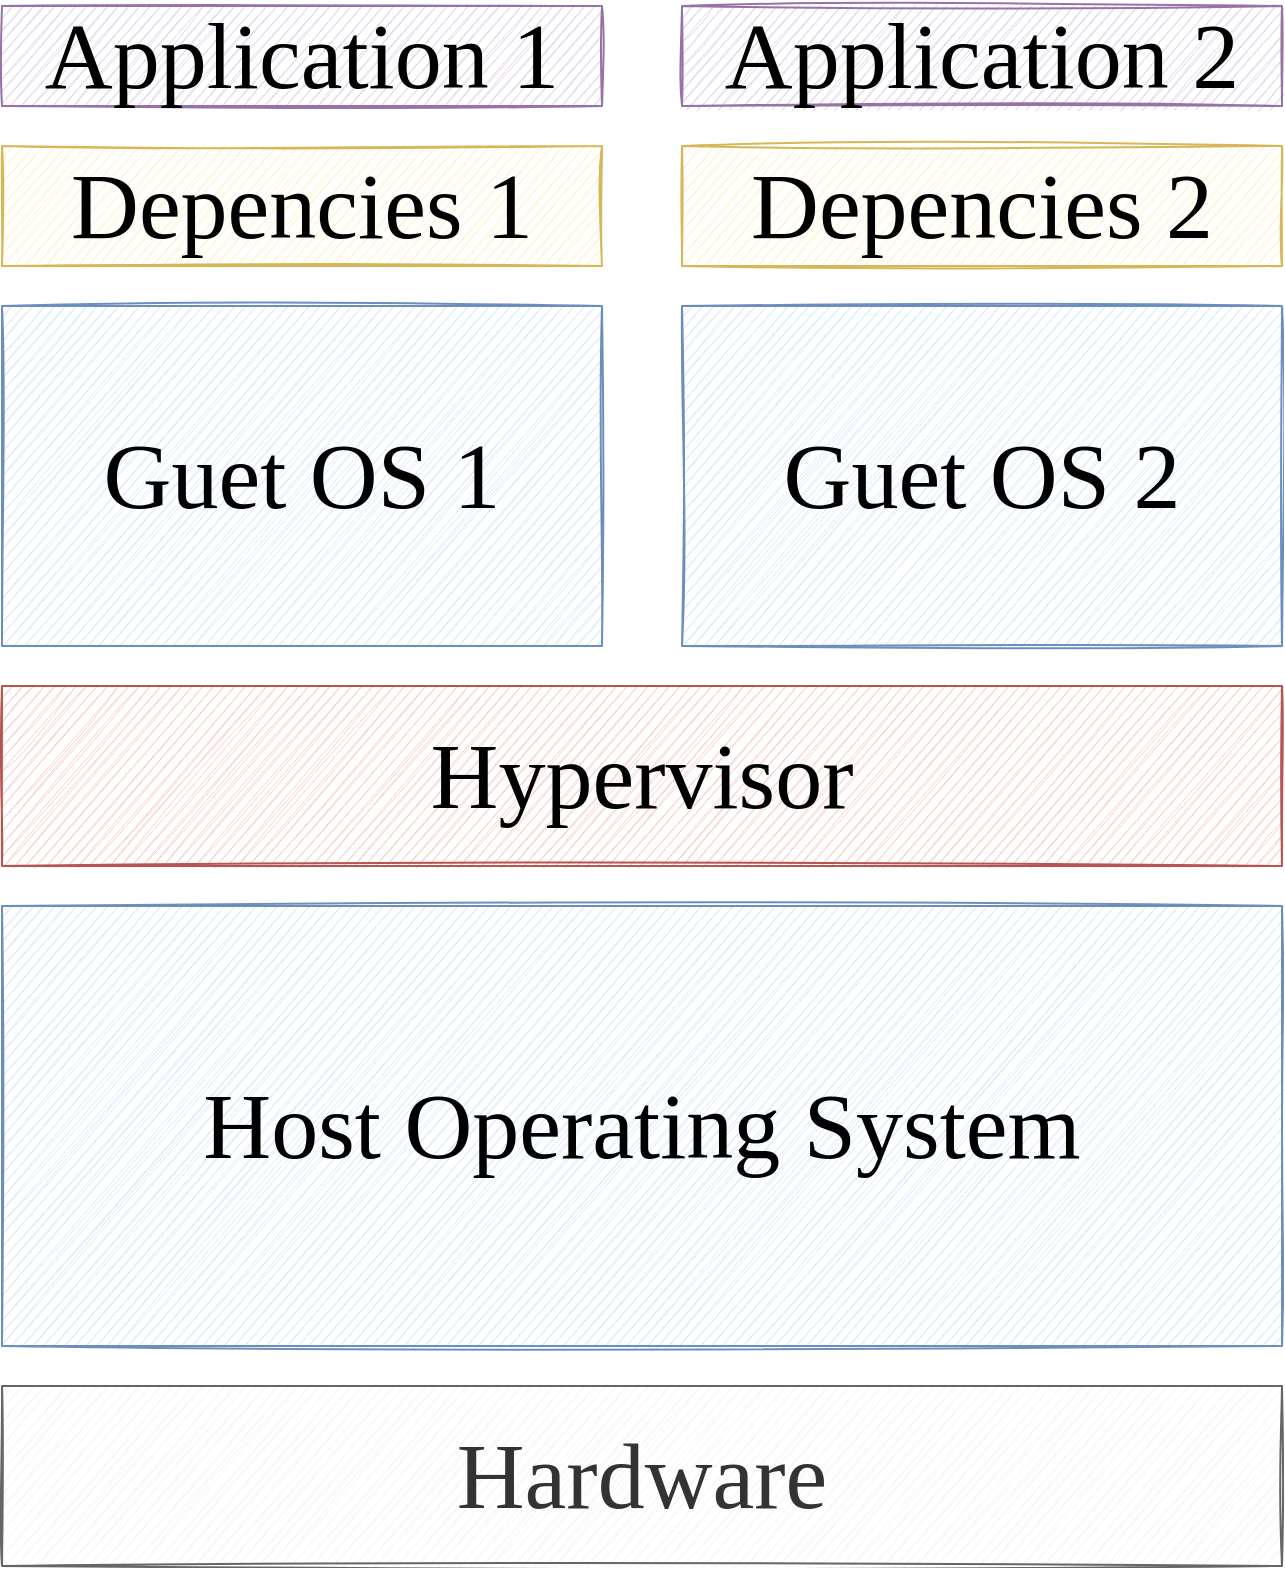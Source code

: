 <mxfile version="13.6.2" type="device"><diagram id="1b20KbSfcDoa5UsMT6OL" name="Page-1"><mxGraphModel dx="2370" dy="1370" grid="1" gridSize="10" guides="1" tooltips="1" connect="1" arrows="1" fold="1" page="1" pageScale="1" pageWidth="1600" pageHeight="900" math="0" shadow="0" extFonts="Architects Daughter^https://fonts.googleapis.com/css?family=Architects+Daughter"><root><mxCell id="0"/><mxCell id="1" parent="0"/><mxCell id="KM9GMea41fC_ZjfVCH-r-1" value="Hardware" style="rounded=0;whiteSpace=wrap;html=1;fontFamily=Architects Daughter;fontSize=47;fillColor=#f5f5f5;strokeColor=#666666;fontColor=#333333;sketch=1;" vertex="1" parent="1"><mxGeometry x="130" y="780" width="640" height="90" as="geometry"/></mxCell><mxCell id="KM9GMea41fC_ZjfVCH-r-2" value="Host Operating System" style="rounded=0;whiteSpace=wrap;html=1;fontFamily=Architects Daughter;fontSize=47;sketch=1;fillColor=#dae8fc;strokeColor=#6c8ebf;" vertex="1" parent="1"><mxGeometry x="130" y="540" width="640" height="220" as="geometry"/></mxCell><mxCell id="KM9GMea41fC_ZjfVCH-r-3" value="Hypervisor" style="rounded=0;whiteSpace=wrap;html=1;fontFamily=Architects Daughter;fontSize=47;sketch=1;fillColor=#f8cecc;strokeColor=#b85450;" vertex="1" parent="1"><mxGeometry x="130" y="430" width="640" height="90" as="geometry"/></mxCell><mxCell id="KM9GMea41fC_ZjfVCH-r-4" value="Guet OS 1" style="rounded=0;whiteSpace=wrap;html=1;fontFamily=Architects Daughter;fontSize=47;sketch=1;fillColor=#dae8fc;strokeColor=#6c8ebf;" vertex="1" parent="1"><mxGeometry x="130" y="240" width="300" height="170" as="geometry"/></mxCell><mxCell id="KM9GMea41fC_ZjfVCH-r-6" value="Depencies 1" style="rounded=0;whiteSpace=wrap;html=1;fontFamily=Architects Daughter;fontSize=47;sketch=1;fillColor=#fff2cc;strokeColor=#d6b656;" vertex="1" parent="1"><mxGeometry x="130" y="160" width="300" height="60" as="geometry"/></mxCell><mxCell id="KM9GMea41fC_ZjfVCH-r-7" value="Application 1" style="rounded=0;whiteSpace=wrap;html=1;fontFamily=Architects Daughter;fontSize=47;sketch=1;fillColor=#e1d5e7;strokeColor=#9673a6;" vertex="1" parent="1"><mxGeometry x="130" y="90" width="300" height="50" as="geometry"/></mxCell><mxCell id="KM9GMea41fC_ZjfVCH-r-8" value="Guet OS 2" style="rounded=0;whiteSpace=wrap;html=1;fontFamily=Architects Daughter;fontSize=47;sketch=1;fillColor=#dae8fc;strokeColor=#6c8ebf;" vertex="1" parent="1"><mxGeometry x="470" y="240" width="300" height="170" as="geometry"/></mxCell><mxCell id="KM9GMea41fC_ZjfVCH-r-9" value="Depencies 2" style="rounded=0;whiteSpace=wrap;html=1;fontFamily=Architects Daughter;fontSize=47;sketch=1;fillColor=#fff2cc;strokeColor=#d6b656;" vertex="1" parent="1"><mxGeometry x="470" y="160" width="300" height="60" as="geometry"/></mxCell><mxCell id="KM9GMea41fC_ZjfVCH-r-10" value="Application 2" style="rounded=0;whiteSpace=wrap;html=1;fontFamily=Architects Daughter;fontSize=47;sketch=1;fillColor=#e1d5e7;strokeColor=#9673a6;" vertex="1" parent="1"><mxGeometry x="470" y="90" width="300" height="50" as="geometry"/></mxCell></root></mxGraphModel></diagram></mxfile>